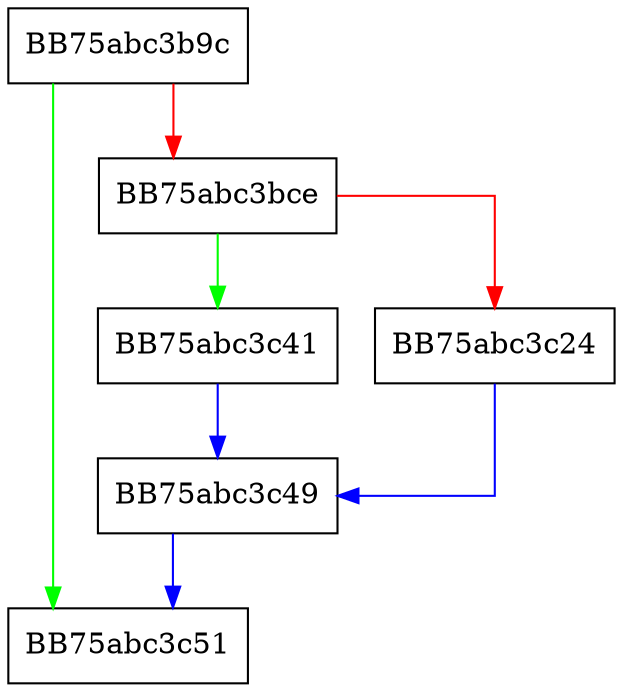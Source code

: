 digraph eIL_shr8f {
  node [shape="box"];
  graph [splines=ortho];
  BB75abc3b9c -> BB75abc3c51 [color="green"];
  BB75abc3b9c -> BB75abc3bce [color="red"];
  BB75abc3bce -> BB75abc3c41 [color="green"];
  BB75abc3bce -> BB75abc3c24 [color="red"];
  BB75abc3c24 -> BB75abc3c49 [color="blue"];
  BB75abc3c41 -> BB75abc3c49 [color="blue"];
  BB75abc3c49 -> BB75abc3c51 [color="blue"];
}